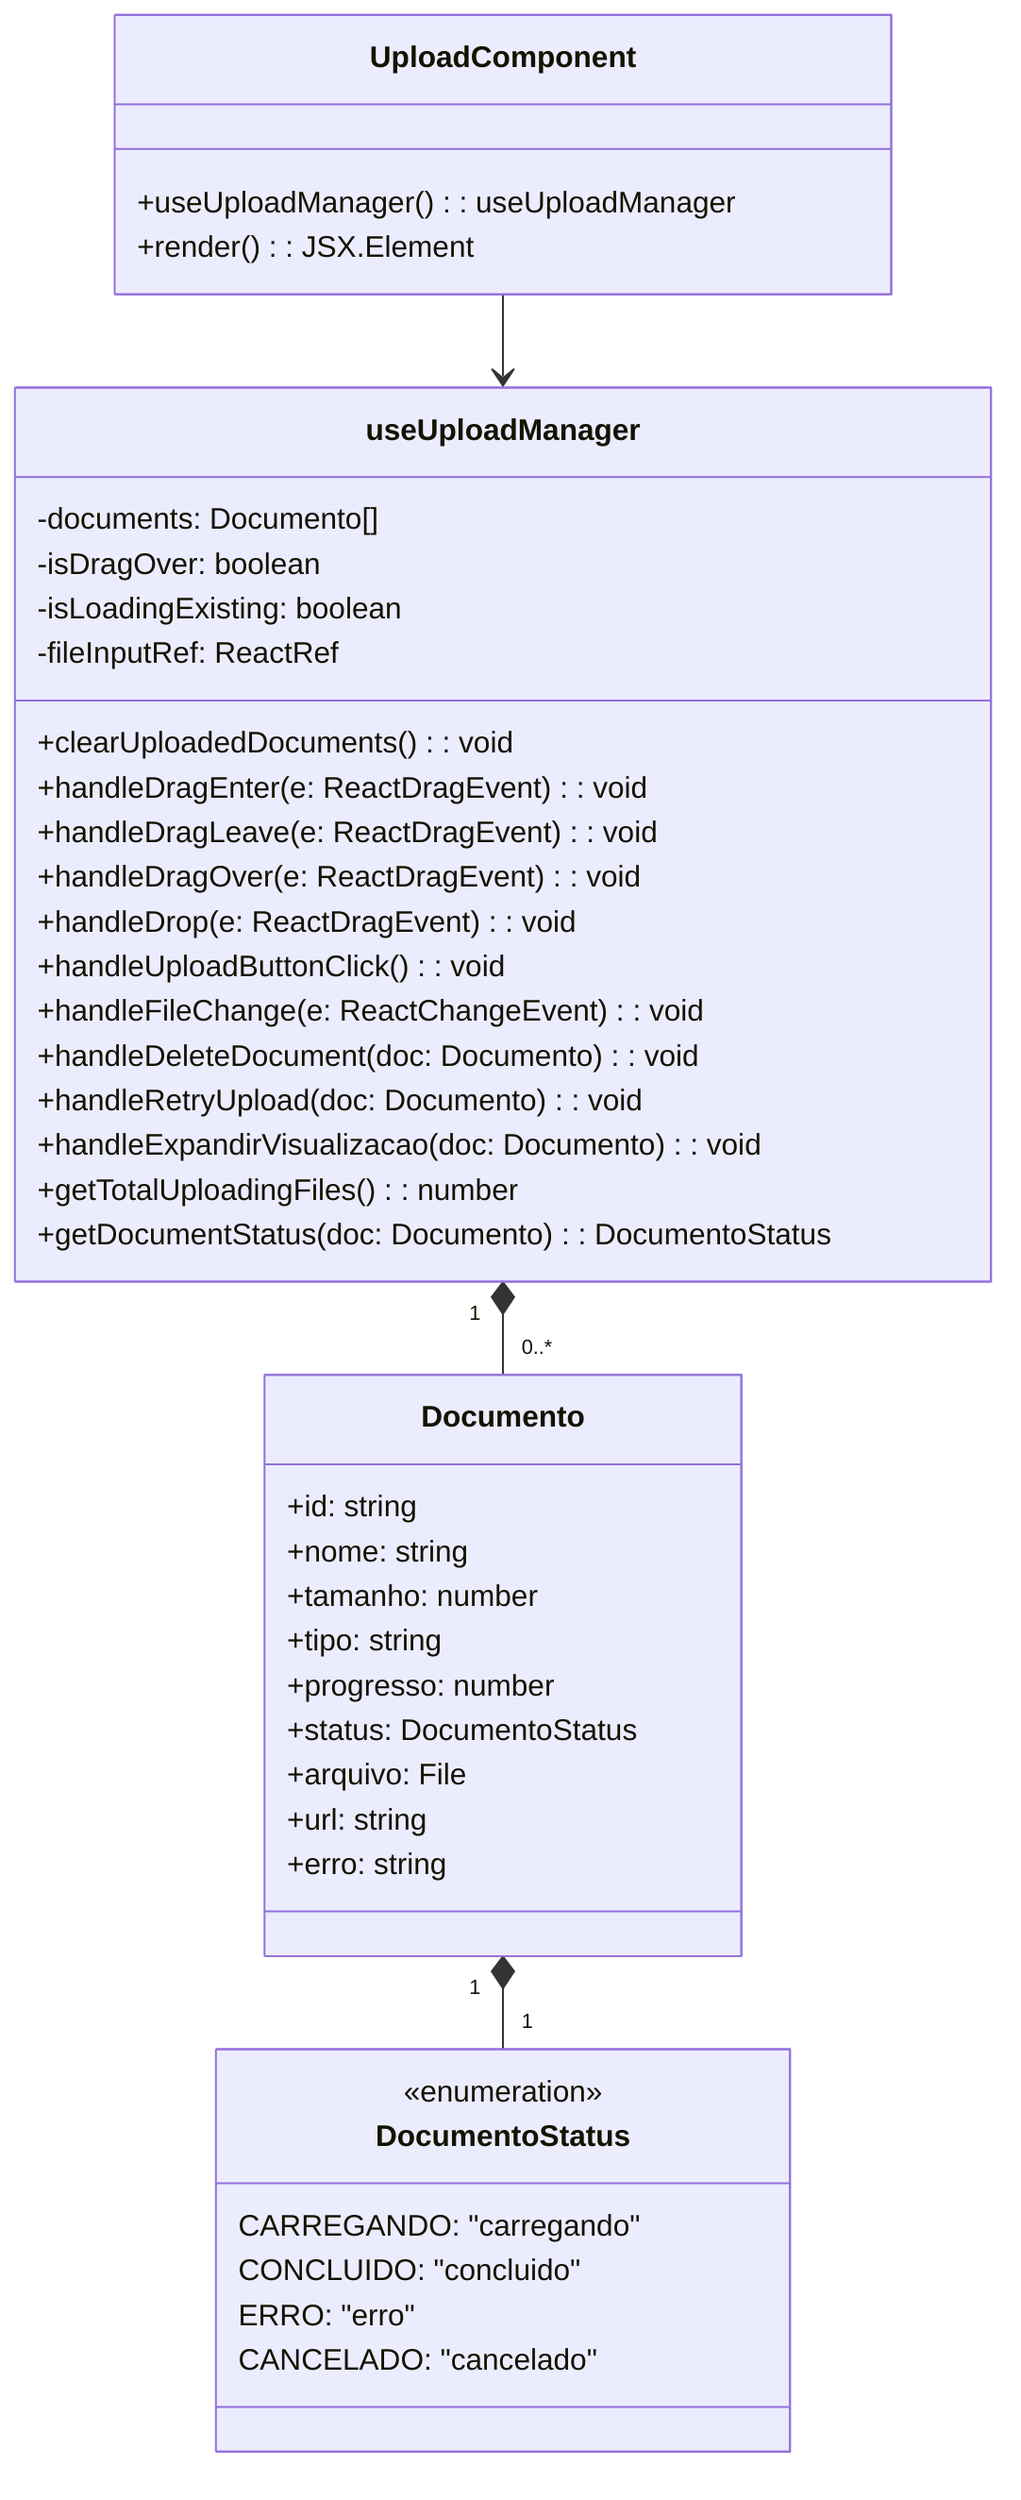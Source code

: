 %% classDiagram
%%     class Documento {
%%         +id: string
%%         +nome: string
%%         +tamanho: number
%%         +tipo: string
%%         +progresso: number
%%         +status: DocumentoStatus
%%         +arquivo: File
%%         +url: string
%%         +erro: string
%%     }

%%     class DocumentoStatus {
%%         <<enumeration>>
%%         CARREGANDO: "carregando"
%%         CONCLUIDO: "concluido"
%%         ERRO: "erro"
%%         CANCELADO: "cancelado"
%%     }

%%     class GerenciadorUpload {
%%         #fileInputRef: ReactRef
%%         #isDragOver: boolean
%%         #isLoadingExisting: boolean
%%         #documents: Documento[]
        
%%         +constructor()
%%         +clearUploadedDocuments(): void
%%         +handleDragEnter(e: ReactDragEvent): void
%%         +handleDragLeave(e: ReactDragEvent): void
%%         +handleDragOver(e: ReactDragEvent): void
%%         +handleDrop(e: ReactDragEvent): void
%%         +handleUploadButtonClick(): void
%%         +handleFileChange(e: ReactChangeEvent): void
%%         +handleDeleteDocument(doc: Documento): void
%%         +handleRetryUpload(doc: Documento): void
%%         +handleExpandirVisualizacao(doc: Documento): void
        
%%         +getTotalUploadingFiles(): number
%%         +getDocumentStatus(doc: Documento): DocumentoStatus
%%         #validateFile(file: File): boolean
%%         #processFileUpload(file: File): Promise~void~
%%         #updateDocumentStatus(docId: string, status: DocumentoStatus): void
%%         #calculateUploadProgress(loaded: number, total: number): number
%%     }

%%     class ReactComponent {
%%         <<interface>>
%%         +render(): JSX.Element
%%     }

%%     class UploadComponent {
%%         -gerenciador: GerenciadorUpload
        
%%         +render(): JSX.Element
%%         +componentDidMount(): void
%%         +componentWillUnmount(): void
%%     }

%%     Documento "1" *-- "1" DocumentoStatus
%%     GerenciadorUpload "1" *-- "0..*" Documento
%%     UploadComponent --> GerenciadorUpload
%%     UploadComponent ..|> ReactComponent

classDiagram
    class Documento {
        +id: string
        +nome: string
        +tamanho: number
        +tipo: string
        +progresso: number
        +status: DocumentoStatus
        +arquivo: File
        +url: string
        +erro: string
    }

    class DocumentoStatus {
        <<enumeration>>
        CARREGANDO: "carregando"
        CONCLUIDO: "concluido"
        ERRO: "erro"
        CANCELADO: "cancelado"
    }

    class useUploadManager {
        -documents: Documento[]
        -isDragOver: boolean
        -isLoadingExisting: boolean
        -fileInputRef: ReactRef
        
        +clearUploadedDocuments(): void
        +handleDragEnter(e: ReactDragEvent): void
        +handleDragLeave(e: ReactDragEvent): void
        +handleDragOver(e: ReactDragEvent): void
        +handleDrop(e: ReactDragEvent): void
        +handleUploadButtonClick(): void
        +handleFileChange(e: ReactChangeEvent): void
        +handleDeleteDocument(doc: Documento): void
        +handleRetryUpload(doc: Documento): void
        +handleExpandirVisualizacao(doc: Documento): void
        +getTotalUploadingFiles(): number
        +getDocumentStatus(doc: Documento): DocumentoStatus
    }

    class UploadComponent {
        +useUploadManager(): useUploadManager
        +render(): JSX.Element
    }

    Documento "1" *-- "1" DocumentoStatus
    useUploadManager "1" *-- "0..*" Documento
    UploadComponent --> useUploadManager